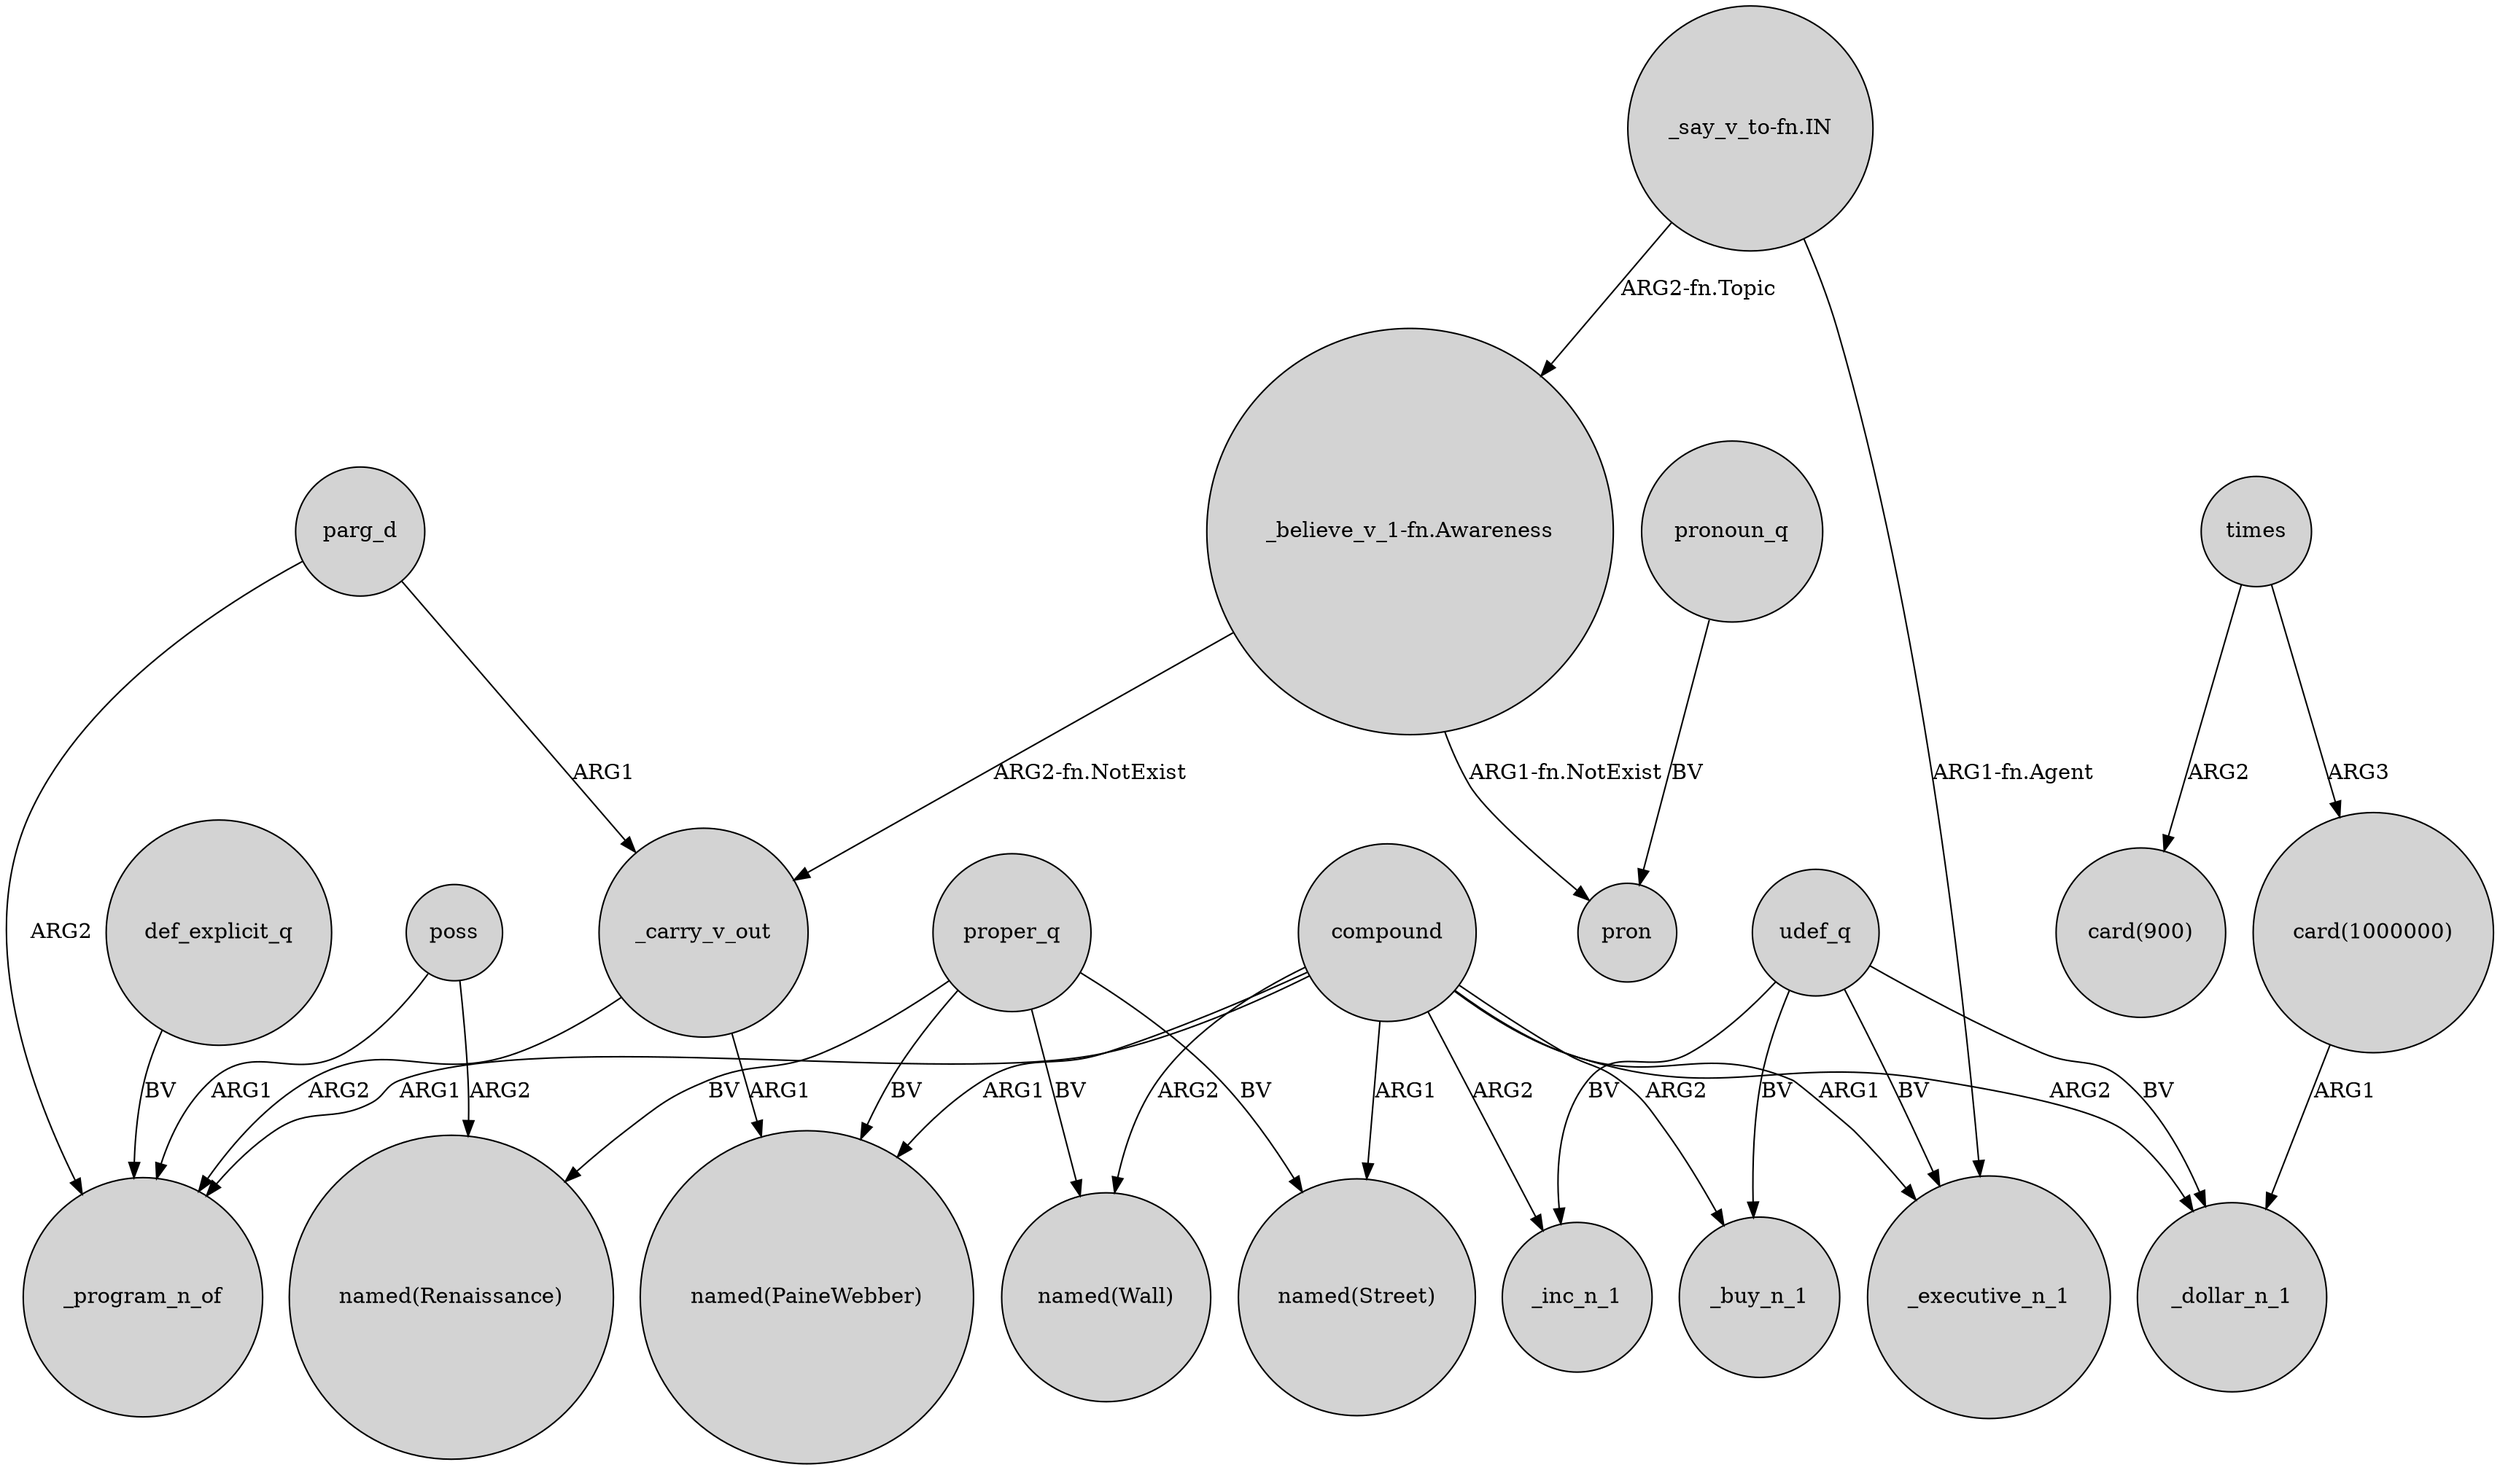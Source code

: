 digraph {
	node [shape=circle style=filled]
	_carry_v_out -> "named(PaineWebber)" [label=ARG1]
	_carry_v_out -> _program_n_of [label=ARG2]
	"card(1000000)" -> _dollar_n_1 [label=ARG1]
	parg_d -> _carry_v_out [label=ARG1]
	udef_q -> _inc_n_1 [label=BV]
	udef_q -> _executive_n_1 [label=BV]
	compound -> "named(Street)" [label=ARG1]
	proper_q -> "named(Wall)" [label=BV]
	compound -> _executive_n_1 [label=ARG1]
	parg_d -> _program_n_of [label=ARG2]
	poss -> "named(Renaissance)" [label=ARG2]
	udef_q -> _buy_n_1 [label=BV]
	proper_q -> "named(Street)" [label=BV]
	poss -> _program_n_of [label=ARG1]
	pronoun_q -> pron [label=BV]
	compound -> "named(Wall)" [label=ARG2]
	"_say_v_to-fn.IN" -> _executive_n_1 [label="ARG1-fn.Agent"]
	def_explicit_q -> _program_n_of [label=BV]
	times -> "card(900)" [label=ARG2]
	times -> "card(1000000)" [label=ARG3]
	proper_q -> "named(Renaissance)" [label=BV]
	proper_q -> "named(PaineWebber)" [label=BV]
	"_say_v_to-fn.IN" -> "_believe_v_1-fn.Awareness" [label="ARG2-fn.Topic"]
	compound -> _program_n_of [label=ARG1]
	"_believe_v_1-fn.Awareness" -> _carry_v_out [label="ARG2-fn.NotExist"]
	compound -> "named(PaineWebber)" [label=ARG1]
	"_believe_v_1-fn.Awareness" -> pron [label="ARG1-fn.NotExist"]
	compound -> _dollar_n_1 [label=ARG2]
	compound -> _inc_n_1 [label=ARG2]
	udef_q -> _dollar_n_1 [label=BV]
	compound -> _buy_n_1 [label=ARG2]
}
